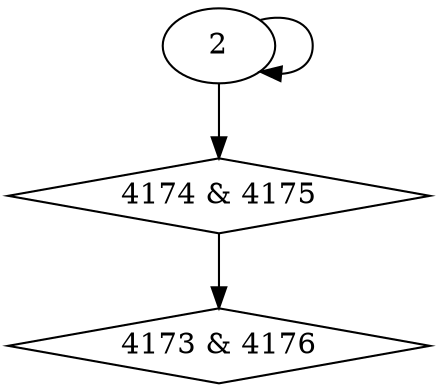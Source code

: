 digraph {
0 [label = "4173 & 4176", shape = diamond];
1 [label = "4174 & 4175", shape = diamond];
1 -> 0;
2 -> 1;
2 -> 2;
}
